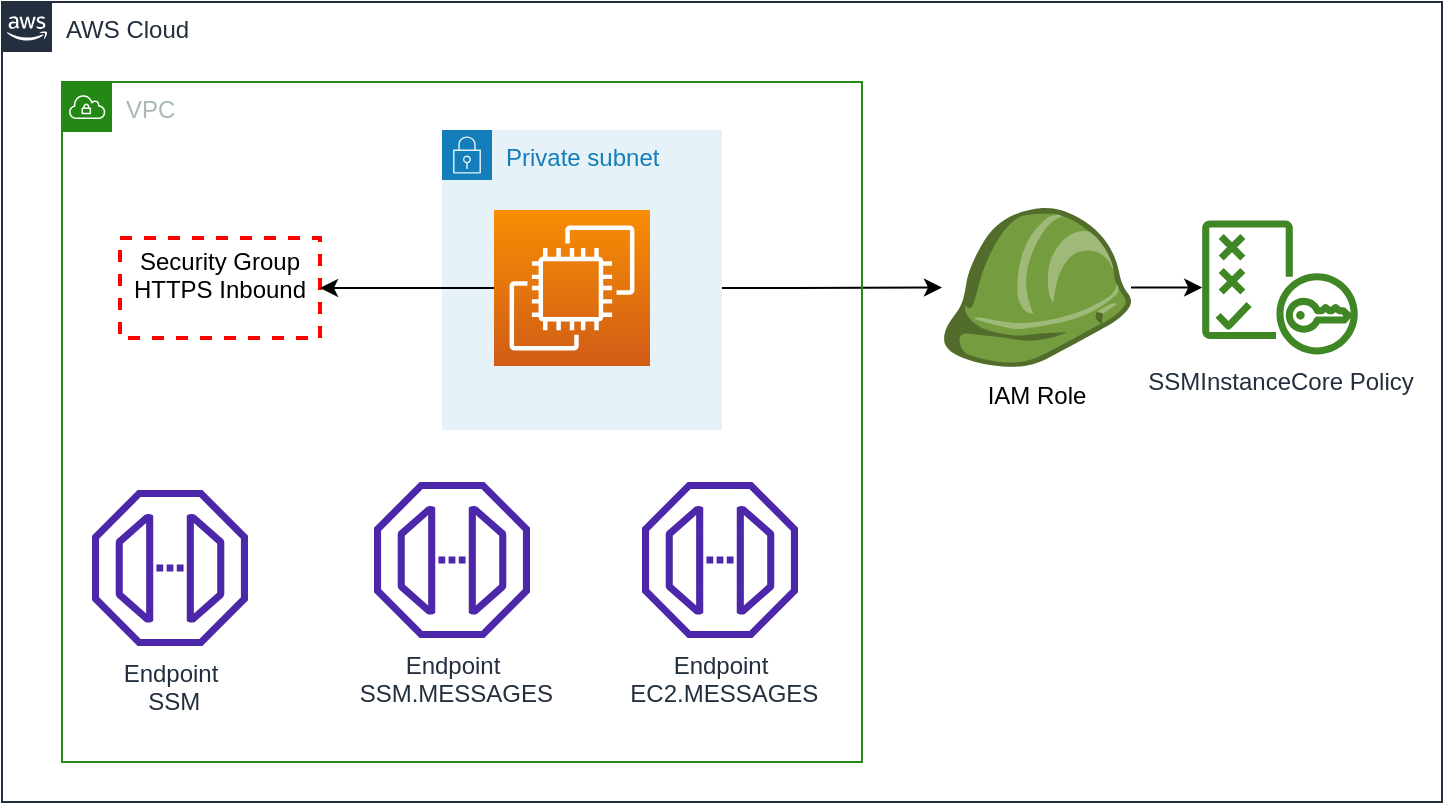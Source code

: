 <mxfile version="20.3.0" type="device"><diagram id="6PXZND7tqoXxLrOanD86" name="Page-1"><mxGraphModel dx="1026" dy="572" grid="1" gridSize="10" guides="1" tooltips="1" connect="1" arrows="1" fold="1" page="1" pageScale="1" pageWidth="827" pageHeight="1169" math="0" shadow="0"><root><mxCell id="0"/><mxCell id="1" parent="0"/><mxCell id="Bob-frKqLEthrB5ZB6Ih-1" value="AWS Cloud" style="points=[[0,0],[0.25,0],[0.5,0],[0.75,0],[1,0],[1,0.25],[1,0.5],[1,0.75],[1,1],[0.75,1],[0.5,1],[0.25,1],[0,1],[0,0.75],[0,0.5],[0,0.25]];outlineConnect=0;gradientColor=none;html=1;whiteSpace=wrap;fontSize=12;fontStyle=0;container=1;pointerEvents=0;collapsible=0;recursiveResize=0;shape=mxgraph.aws4.group;grIcon=mxgraph.aws4.group_aws_cloud_alt;strokeColor=#232F3E;fillColor=none;verticalAlign=top;align=left;spacingLeft=30;fontColor=#232F3E;dashed=0;" vertex="1" parent="1"><mxGeometry x="50" y="180" width="720" height="400" as="geometry"/></mxCell><mxCell id="GIQTroR_FoT_Yqciq6Hh-8" value="IAM Role&lt;br&gt;" style="outlineConnect=0;dashed=0;verticalLabelPosition=bottom;verticalAlign=top;align=center;html=1;shape=mxgraph.aws3.role;fillColor=#759C3E;gradientColor=none;" parent="Bob-frKqLEthrB5ZB6Ih-1" vertex="1"><mxGeometry x="470" y="103" width="94.5" height="79.5" as="geometry"/></mxCell><mxCell id="GIQTroR_FoT_Yqciq6Hh-9" value="SSMInstanceCore Policy&lt;br&gt;" style="sketch=0;outlineConnect=0;fontColor=#232F3E;gradientColor=none;fillColor=#3F8624;strokeColor=none;dashed=0;verticalLabelPosition=bottom;verticalAlign=top;align=center;html=1;fontSize=12;fontStyle=0;aspect=fixed;pointerEvents=1;shape=mxgraph.aws4.policy;" parent="Bob-frKqLEthrB5ZB6Ih-1" vertex="1"><mxGeometry x="600" y="109.25" width="78" height="67" as="geometry"/></mxCell><mxCell id="GIQTroR_FoT_Yqciq6Hh-24" value="" style="edgeStyle=orthogonalEdgeStyle;rounded=0;orthogonalLoop=1;jettySize=auto;html=1;" parent="Bob-frKqLEthrB5ZB6Ih-1" source="GIQTroR_FoT_Yqciq6Hh-8" target="GIQTroR_FoT_Yqciq6Hh-9" edge="1"><mxGeometry relative="1" as="geometry"/></mxCell><mxCell id="GIQTroR_FoT_Yqciq6Hh-23" style="edgeStyle=orthogonalEdgeStyle;rounded=0;orthogonalLoop=1;jettySize=auto;html=1;" parent="Bob-frKqLEthrB5ZB6Ih-1" source="GIQTroR_FoT_Yqciq6Hh-6" target="GIQTroR_FoT_Yqciq6Hh-8" edge="1"><mxGeometry relative="1" as="geometry"/></mxCell><mxCell id="GIQTroR_FoT_Yqciq6Hh-4" value="VPC" style="points=[[0,0],[0.25,0],[0.5,0],[0.75,0],[1,0],[1,0.25],[1,0.5],[1,0.75],[1,1],[0.75,1],[0.5,1],[0.25,1],[0,1],[0,0.75],[0,0.5],[0,0.25]];outlineConnect=0;gradientColor=none;html=1;whiteSpace=wrap;fontSize=12;fontStyle=0;container=1;pointerEvents=0;collapsible=0;recursiveResize=0;shape=mxgraph.aws4.group;grIcon=mxgraph.aws4.group_vpc;strokeColor=#248814;fillColor=none;verticalAlign=top;align=left;spacingLeft=30;fontColor=#AAB7B8;dashed=0;" parent="Bob-frKqLEthrB5ZB6Ih-1" vertex="1"><mxGeometry x="30" y="40" width="400" height="340" as="geometry"/></mxCell><mxCell id="GIQTroR_FoT_Yqciq6Hh-5" value="Private subnet" style="points=[[0,0],[0.25,0],[0.5,0],[0.75,0],[1,0],[1,0.25],[1,0.5],[1,0.75],[1,1],[0.75,1],[0.5,1],[0.25,1],[0,1],[0,0.75],[0,0.5],[0,0.25]];outlineConnect=0;gradientColor=none;html=1;whiteSpace=wrap;fontSize=12;fontStyle=0;container=1;pointerEvents=0;collapsible=0;recursiveResize=0;shape=mxgraph.aws4.group;grIcon=mxgraph.aws4.group_security_group;grStroke=0;strokeColor=#147EBA;fillColor=#E6F2F8;verticalAlign=top;align=left;spacingLeft=30;fontColor=#147EBA;dashed=0;" parent="GIQTroR_FoT_Yqciq6Hh-4" vertex="1"><mxGeometry x="190" y="24" width="140" height="150" as="geometry"/></mxCell><mxCell id="GIQTroR_FoT_Yqciq6Hh-6" value="" style="sketch=0;points=[[0,0,0],[0.25,0,0],[0.5,0,0],[0.75,0,0],[1,0,0],[0,1,0],[0.25,1,0],[0.5,1,0],[0.75,1,0],[1,1,0],[0,0.25,0],[0,0.5,0],[0,0.75,0],[1,0.25,0],[1,0.5,0],[1,0.75,0]];outlineConnect=0;fontColor=#232F3E;gradientColor=#F78E04;gradientDirection=north;fillColor=#D05C17;strokeColor=#ffffff;dashed=0;verticalLabelPosition=bottom;verticalAlign=top;align=center;html=1;fontSize=12;fontStyle=0;aspect=fixed;shape=mxgraph.aws4.resourceIcon;resIcon=mxgraph.aws4.ec2;" parent="GIQTroR_FoT_Yqciq6Hh-5" vertex="1"><mxGeometry x="26" y="40" width="78" height="78" as="geometry"/></mxCell><mxCell id="GIQTroR_FoT_Yqciq6Hh-7" value="Endpoint&lt;br&gt;&amp;nbsp;SSM" style="sketch=0;outlineConnect=0;fontColor=#232F3E;gradientColor=none;fillColor=#4D27AA;strokeColor=none;dashed=0;verticalLabelPosition=bottom;verticalAlign=top;align=center;html=1;fontSize=12;fontStyle=0;aspect=fixed;pointerEvents=1;shape=mxgraph.aws4.endpoint;" parent="GIQTroR_FoT_Yqciq6Hh-4" vertex="1"><mxGeometry x="15" y="204" width="78" height="78" as="geometry"/></mxCell><mxCell id="GIQTroR_FoT_Yqciq6Hh-13" value="Security Group&lt;br&gt;HTTPS Inbound&lt;br&gt;" style="fontStyle=0;verticalAlign=top;align=center;spacingTop=-2;fillColor=none;rounded=0;whiteSpace=wrap;html=1;strokeColor=#FF0000;strokeWidth=2;dashed=1;container=1;collapsible=0;expand=0;recursiveResize=0;" parent="GIQTroR_FoT_Yqciq6Hh-4" vertex="1"><mxGeometry x="29" y="78" width="100" height="50" as="geometry"/></mxCell><mxCell id="GIQTroR_FoT_Yqciq6Hh-14" style="edgeStyle=orthogonalEdgeStyle;rounded=0;orthogonalLoop=1;jettySize=auto;html=1;exitX=0.5;exitY=1;exitDx=0;exitDy=0;" parent="GIQTroR_FoT_Yqciq6Hh-4" source="GIQTroR_FoT_Yqciq6Hh-13" target="GIQTroR_FoT_Yqciq6Hh-13" edge="1"><mxGeometry relative="1" as="geometry"/></mxCell><mxCell id="GIQTroR_FoT_Yqciq6Hh-15" value="Endpoint&lt;br&gt;&amp;nbsp;SSM.MESSAGES" style="sketch=0;outlineConnect=0;fontColor=#232F3E;gradientColor=none;fillColor=#4D27AA;strokeColor=none;dashed=0;verticalLabelPosition=bottom;verticalAlign=top;align=center;html=1;fontSize=12;fontStyle=0;aspect=fixed;pointerEvents=1;shape=mxgraph.aws4.endpoint;" parent="GIQTroR_FoT_Yqciq6Hh-4" vertex="1"><mxGeometry x="156" y="200" width="78" height="78" as="geometry"/></mxCell><mxCell id="GIQTroR_FoT_Yqciq6Hh-16" value="Endpoint&lt;br&gt;&amp;nbsp;EC2.MESSAGES" style="sketch=0;outlineConnect=0;fontColor=#232F3E;gradientColor=none;fillColor=#4D27AA;strokeColor=none;dashed=0;verticalLabelPosition=bottom;verticalAlign=top;align=center;html=1;fontSize=12;fontStyle=0;aspect=fixed;pointerEvents=1;shape=mxgraph.aws4.endpoint;" parent="GIQTroR_FoT_Yqciq6Hh-4" vertex="1"><mxGeometry x="290" y="200" width="78" height="78" as="geometry"/></mxCell><mxCell id="GIQTroR_FoT_Yqciq6Hh-22" style="edgeStyle=orthogonalEdgeStyle;rounded=0;orthogonalLoop=1;jettySize=auto;html=1;entryX=1;entryY=0.5;entryDx=0;entryDy=0;" parent="GIQTroR_FoT_Yqciq6Hh-4" source="GIQTroR_FoT_Yqciq6Hh-6" target="GIQTroR_FoT_Yqciq6Hh-13" edge="1"><mxGeometry relative="1" as="geometry"/></mxCell></root></mxGraphModel></diagram></mxfile>